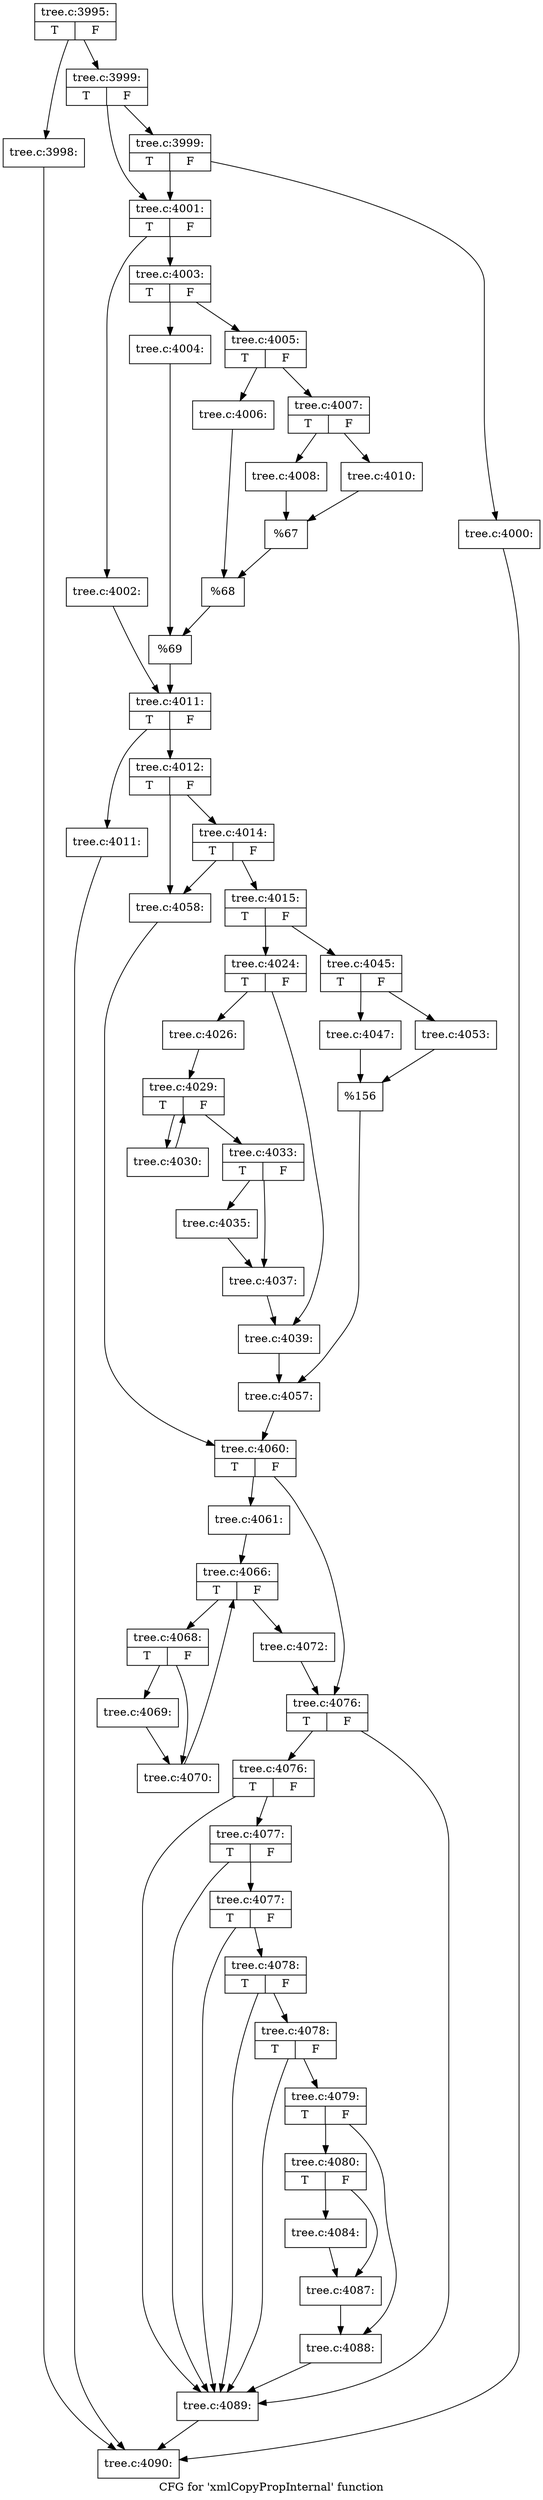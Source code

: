 digraph "CFG for 'xmlCopyPropInternal' function" {
	label="CFG for 'xmlCopyPropInternal' function";

	Node0x47fdb30 [shape=record,label="{tree.c:3995:|{<s0>T|<s1>F}}"];
	Node0x47fdb30 -> Node0x47fec00;
	Node0x47fdb30 -> Node0x47fec50;
	Node0x47fec00 [shape=record,label="{tree.c:3998:}"];
	Node0x47fec00 -> Node0x47fe5e0;
	Node0x47fec50 [shape=record,label="{tree.c:3999:|{<s0>T|<s1>F}}"];
	Node0x47fec50 -> Node0x47ff150;
	Node0x47fec50 -> Node0x47ff100;
	Node0x47ff150 [shape=record,label="{tree.c:3999:|{<s0>T|<s1>F}}"];
	Node0x47ff150 -> Node0x47ff0b0;
	Node0x47ff150 -> Node0x47ff100;
	Node0x47ff0b0 [shape=record,label="{tree.c:4000:}"];
	Node0x47ff0b0 -> Node0x47fe5e0;
	Node0x47ff100 [shape=record,label="{tree.c:4001:|{<s0>T|<s1>F}}"];
	Node0x47ff100 -> Node0x47ff940;
	Node0x47ff100 -> Node0x47ff9e0;
	Node0x47ff940 [shape=record,label="{tree.c:4002:}"];
	Node0x47ff940 -> Node0x47ff990;
	Node0x47ff9e0 [shape=record,label="{tree.c:4003:|{<s0>T|<s1>F}}"];
	Node0x47ff9e0 -> Node0x48002b0;
	Node0x47ff9e0 -> Node0x4800350;
	Node0x48002b0 [shape=record,label="{tree.c:4004:}"];
	Node0x48002b0 -> Node0x4800300;
	Node0x4800350 [shape=record,label="{tree.c:4005:|{<s0>T|<s1>F}}"];
	Node0x4800350 -> Node0x4800af0;
	Node0x4800350 -> Node0x4800b90;
	Node0x4800af0 [shape=record,label="{tree.c:4006:}"];
	Node0x4800af0 -> Node0x4800b40;
	Node0x4800b90 [shape=record,label="{tree.c:4007:|{<s0>T|<s1>F}}"];
	Node0x4800b90 -> Node0x48016c0;
	Node0x4800b90 -> Node0x4801760;
	Node0x48016c0 [shape=record,label="{tree.c:4008:}"];
	Node0x48016c0 -> Node0x4801710;
	Node0x4801760 [shape=record,label="{tree.c:4010:}"];
	Node0x4801760 -> Node0x4801710;
	Node0x4801710 [shape=record,label="{%67}"];
	Node0x4801710 -> Node0x4800b40;
	Node0x4800b40 [shape=record,label="{%68}"];
	Node0x4800b40 -> Node0x4800300;
	Node0x4800300 [shape=record,label="{%69}"];
	Node0x4800300 -> Node0x47ff990;
	Node0x47ff990 [shape=record,label="{tree.c:4011:|{<s0>T|<s1>F}}"];
	Node0x47ff990 -> Node0x48028c0;
	Node0x47ff990 -> Node0x4802910;
	Node0x48028c0 [shape=record,label="{tree.c:4011:}"];
	Node0x48028c0 -> Node0x47fe5e0;
	Node0x4802910 [shape=record,label="{tree.c:4012:|{<s0>T|<s1>F}}"];
	Node0x4802910 -> Node0x4803100;
	Node0x4802910 -> Node0x48030b0;
	Node0x4803100 [shape=record,label="{tree.c:4014:|{<s0>T|<s1>F}}"];
	Node0x4803100 -> Node0x4803010;
	Node0x4803100 -> Node0x48030b0;
	Node0x4803010 [shape=record,label="{tree.c:4015:|{<s0>T|<s1>F}}"];
	Node0x4803010 -> Node0x48041a0;
	Node0x4803010 -> Node0x4804240;
	Node0x48041a0 [shape=record,label="{tree.c:4024:|{<s0>T|<s1>F}}"];
	Node0x48041a0 -> Node0x4804de0;
	Node0x48041a0 -> Node0x4804e30;
	Node0x4804de0 [shape=record,label="{tree.c:4026:}"];
	Node0x4804de0 -> Node0x4805880;
	Node0x4805880 [shape=record,label="{tree.c:4029:|{<s0>T|<s1>F}}"];
	Node0x4805880 -> Node0x4805da0;
	Node0x4805880 -> Node0x4805aa0;
	Node0x4805da0 [shape=record,label="{tree.c:4030:}"];
	Node0x4805da0 -> Node0x4805880;
	Node0x4805aa0 [shape=record,label="{tree.c:4033:|{<s0>T|<s1>F}}"];
	Node0x4805aa0 -> Node0x4806320;
	Node0x4805aa0 -> Node0x4806370;
	Node0x4806320 [shape=record,label="{tree.c:4035:}"];
	Node0x4806320 -> Node0x4806370;
	Node0x4806370 [shape=record,label="{tree.c:4037:}"];
	Node0x4806370 -> Node0x4804e30;
	Node0x4804e30 [shape=record,label="{tree.c:4039:}"];
	Node0x4804e30 -> Node0x48041f0;
	Node0x4804240 [shape=record,label="{tree.c:4045:|{<s0>T|<s1>F}}"];
	Node0x4804240 -> Node0x4807480;
	Node0x4804240 -> Node0x4807520;
	Node0x4807480 [shape=record,label="{tree.c:4047:}"];
	Node0x4807480 -> Node0x48074d0;
	Node0x4807520 [shape=record,label="{tree.c:4053:}"];
	Node0x4807520 -> Node0x48074d0;
	Node0x48074d0 [shape=record,label="{%156}"];
	Node0x48074d0 -> Node0x48041f0;
	Node0x48041f0 [shape=record,label="{tree.c:4057:}"];
	Node0x48041f0 -> Node0x4803060;
	Node0x48030b0 [shape=record,label="{tree.c:4058:}"];
	Node0x48030b0 -> Node0x4803060;
	Node0x4803060 [shape=record,label="{tree.c:4060:|{<s0>T|<s1>F}}"];
	Node0x4803060 -> Node0x4808dc0;
	Node0x4803060 -> Node0x4808e10;
	Node0x4808dc0 [shape=record,label="{tree.c:4061:}"];
	Node0x4808dc0 -> Node0x480a180;
	Node0x480a180 [shape=record,label="{tree.c:4066:|{<s0>T|<s1>F}}"];
	Node0x480a180 -> Node0x480a570;
	Node0x480a180 -> Node0x480a3a0;
	Node0x480a570 [shape=record,label="{tree.c:4068:|{<s0>T|<s1>F}}"];
	Node0x480a570 -> Node0x480a730;
	Node0x480a570 -> Node0x480a780;
	Node0x480a730 [shape=record,label="{tree.c:4069:}"];
	Node0x480a730 -> Node0x480a780;
	Node0x480a780 [shape=record,label="{tree.c:4070:}"];
	Node0x480a780 -> Node0x480a180;
	Node0x480a3a0 [shape=record,label="{tree.c:4072:}"];
	Node0x480a3a0 -> Node0x4808e10;
	Node0x4808e10 [shape=record,label="{tree.c:4076:|{<s0>T|<s1>F}}"];
	Node0x4808e10 -> Node0x480b4b0;
	Node0x4808e10 -> Node0x480b260;
	Node0x480b4b0 [shape=record,label="{tree.c:4076:|{<s0>T|<s1>F}}"];
	Node0x480b4b0 -> Node0x480b430;
	Node0x480b4b0 -> Node0x480b260;
	Node0x480b430 [shape=record,label="{tree.c:4077:|{<s0>T|<s1>F}}"];
	Node0x480b430 -> Node0x480b3b0;
	Node0x480b430 -> Node0x480b260;
	Node0x480b3b0 [shape=record,label="{tree.c:4077:|{<s0>T|<s1>F}}"];
	Node0x480b3b0 -> Node0x480b330;
	Node0x480b3b0 -> Node0x480b260;
	Node0x480b330 [shape=record,label="{tree.c:4078:|{<s0>T|<s1>F}}"];
	Node0x480b330 -> Node0x480b2b0;
	Node0x480b330 -> Node0x480b260;
	Node0x480b2b0 [shape=record,label="{tree.c:4078:|{<s0>T|<s1>F}}"];
	Node0x480b2b0 -> Node0x480b210;
	Node0x480b2b0 -> Node0x480b260;
	Node0x480b210 [shape=record,label="{tree.c:4079:|{<s0>T|<s1>F}}"];
	Node0x480b210 -> Node0x4527e20;
	Node0x480b210 -> Node0x4527e70;
	Node0x4527e20 [shape=record,label="{tree.c:4080:|{<s0>T|<s1>F}}"];
	Node0x4527e20 -> Node0x480f840;
	Node0x4527e20 -> Node0x480f890;
	Node0x480f840 [shape=record,label="{tree.c:4084:}"];
	Node0x480f840 -> Node0x480f890;
	Node0x480f890 [shape=record,label="{tree.c:4087:}"];
	Node0x480f890 -> Node0x4527e70;
	Node0x4527e70 [shape=record,label="{tree.c:4088:}"];
	Node0x4527e70 -> Node0x480b260;
	Node0x480b260 [shape=record,label="{tree.c:4089:}"];
	Node0x480b260 -> Node0x47fe5e0;
	Node0x47fe5e0 [shape=record,label="{tree.c:4090:}"];
}
